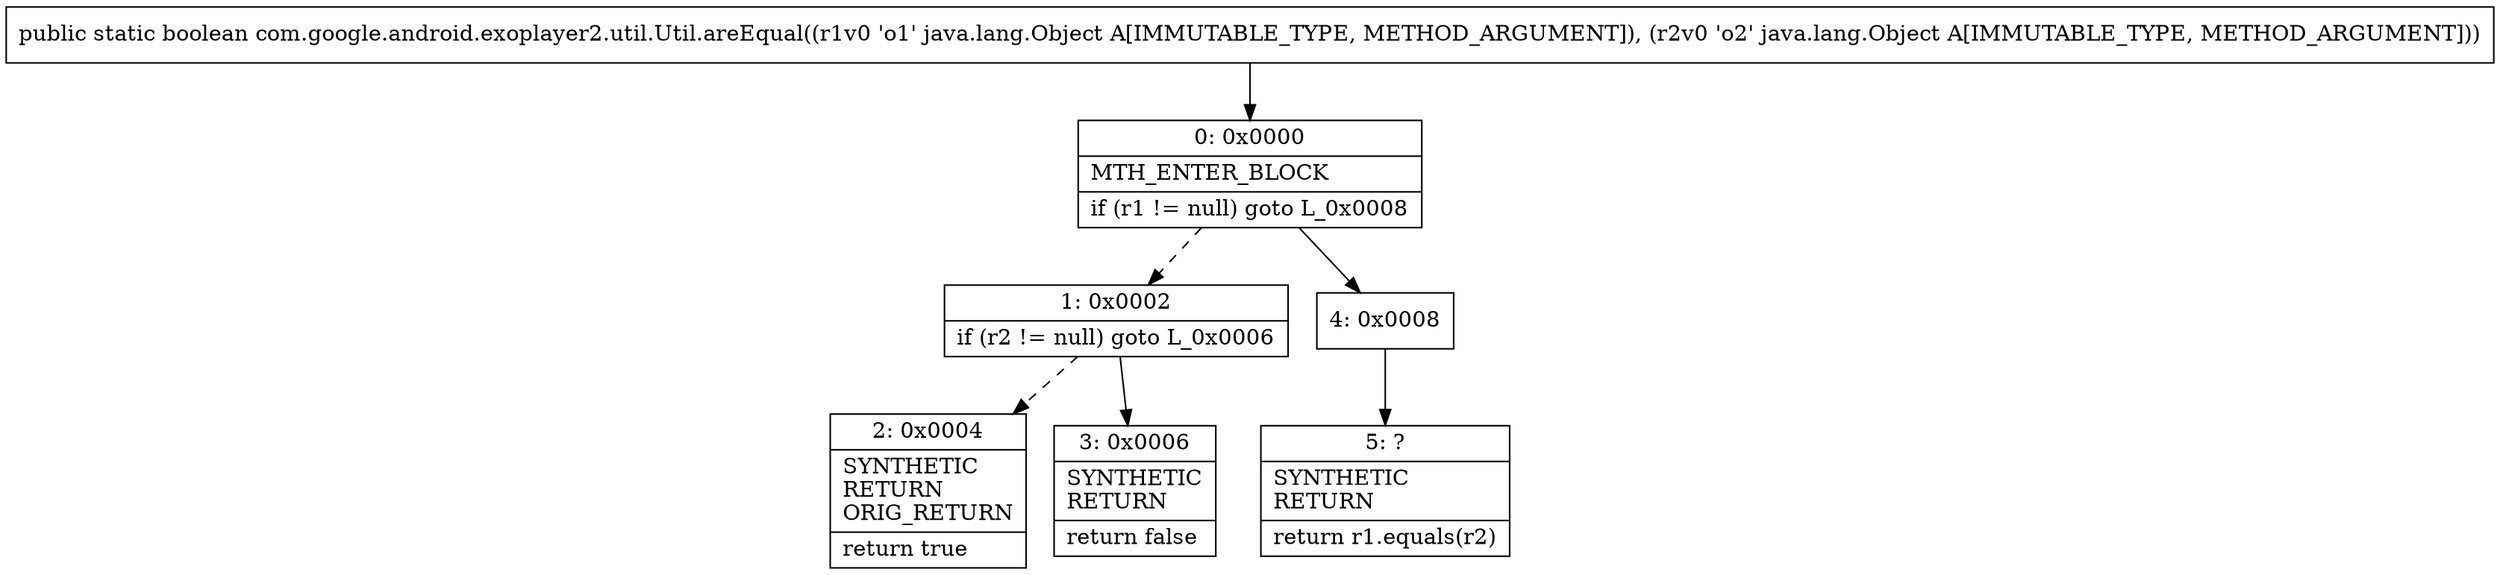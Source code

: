 digraph "CFG forcom.google.android.exoplayer2.util.Util.areEqual(Ljava\/lang\/Object;Ljava\/lang\/Object;)Z" {
Node_0 [shape=record,label="{0\:\ 0x0000|MTH_ENTER_BLOCK\l|if (r1 != null) goto L_0x0008\l}"];
Node_1 [shape=record,label="{1\:\ 0x0002|if (r2 != null) goto L_0x0006\l}"];
Node_2 [shape=record,label="{2\:\ 0x0004|SYNTHETIC\lRETURN\lORIG_RETURN\l|return true\l}"];
Node_3 [shape=record,label="{3\:\ 0x0006|SYNTHETIC\lRETURN\l|return false\l}"];
Node_4 [shape=record,label="{4\:\ 0x0008}"];
Node_5 [shape=record,label="{5\:\ ?|SYNTHETIC\lRETURN\l|return r1.equals(r2)\l}"];
MethodNode[shape=record,label="{public static boolean com.google.android.exoplayer2.util.Util.areEqual((r1v0 'o1' java.lang.Object A[IMMUTABLE_TYPE, METHOD_ARGUMENT]), (r2v0 'o2' java.lang.Object A[IMMUTABLE_TYPE, METHOD_ARGUMENT])) }"];
MethodNode -> Node_0;
Node_0 -> Node_1[style=dashed];
Node_0 -> Node_4;
Node_1 -> Node_2[style=dashed];
Node_1 -> Node_3;
Node_4 -> Node_5;
}

